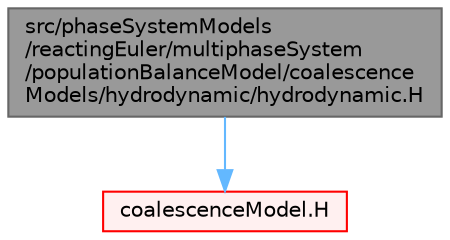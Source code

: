 digraph "src/phaseSystemModels/reactingEuler/multiphaseSystem/populationBalanceModel/coalescenceModels/hydrodynamic/hydrodynamic.H"
{
 // LATEX_PDF_SIZE
  bgcolor="transparent";
  edge [fontname=Helvetica,fontsize=10,labelfontname=Helvetica,labelfontsize=10];
  node [fontname=Helvetica,fontsize=10,shape=box,height=0.2,width=0.4];
  Node1 [id="Node000001",label="src/phaseSystemModels\l/reactingEuler/multiphaseSystem\l/populationBalanceModel/coalescence\lModels/hydrodynamic/hydrodynamic.H",height=0.2,width=0.4,color="gray40", fillcolor="grey60", style="filled", fontcolor="black",tooltip=" "];
  Node1 -> Node2 [id="edge1_Node000001_Node000002",color="steelblue1",style="solid",tooltip=" "];
  Node2 [id="Node000002",label="coalescenceModel.H",height=0.2,width=0.4,color="red", fillcolor="#FFF0F0", style="filled",URL="$coalescenceModel_8H.html",tooltip=" "];
}
